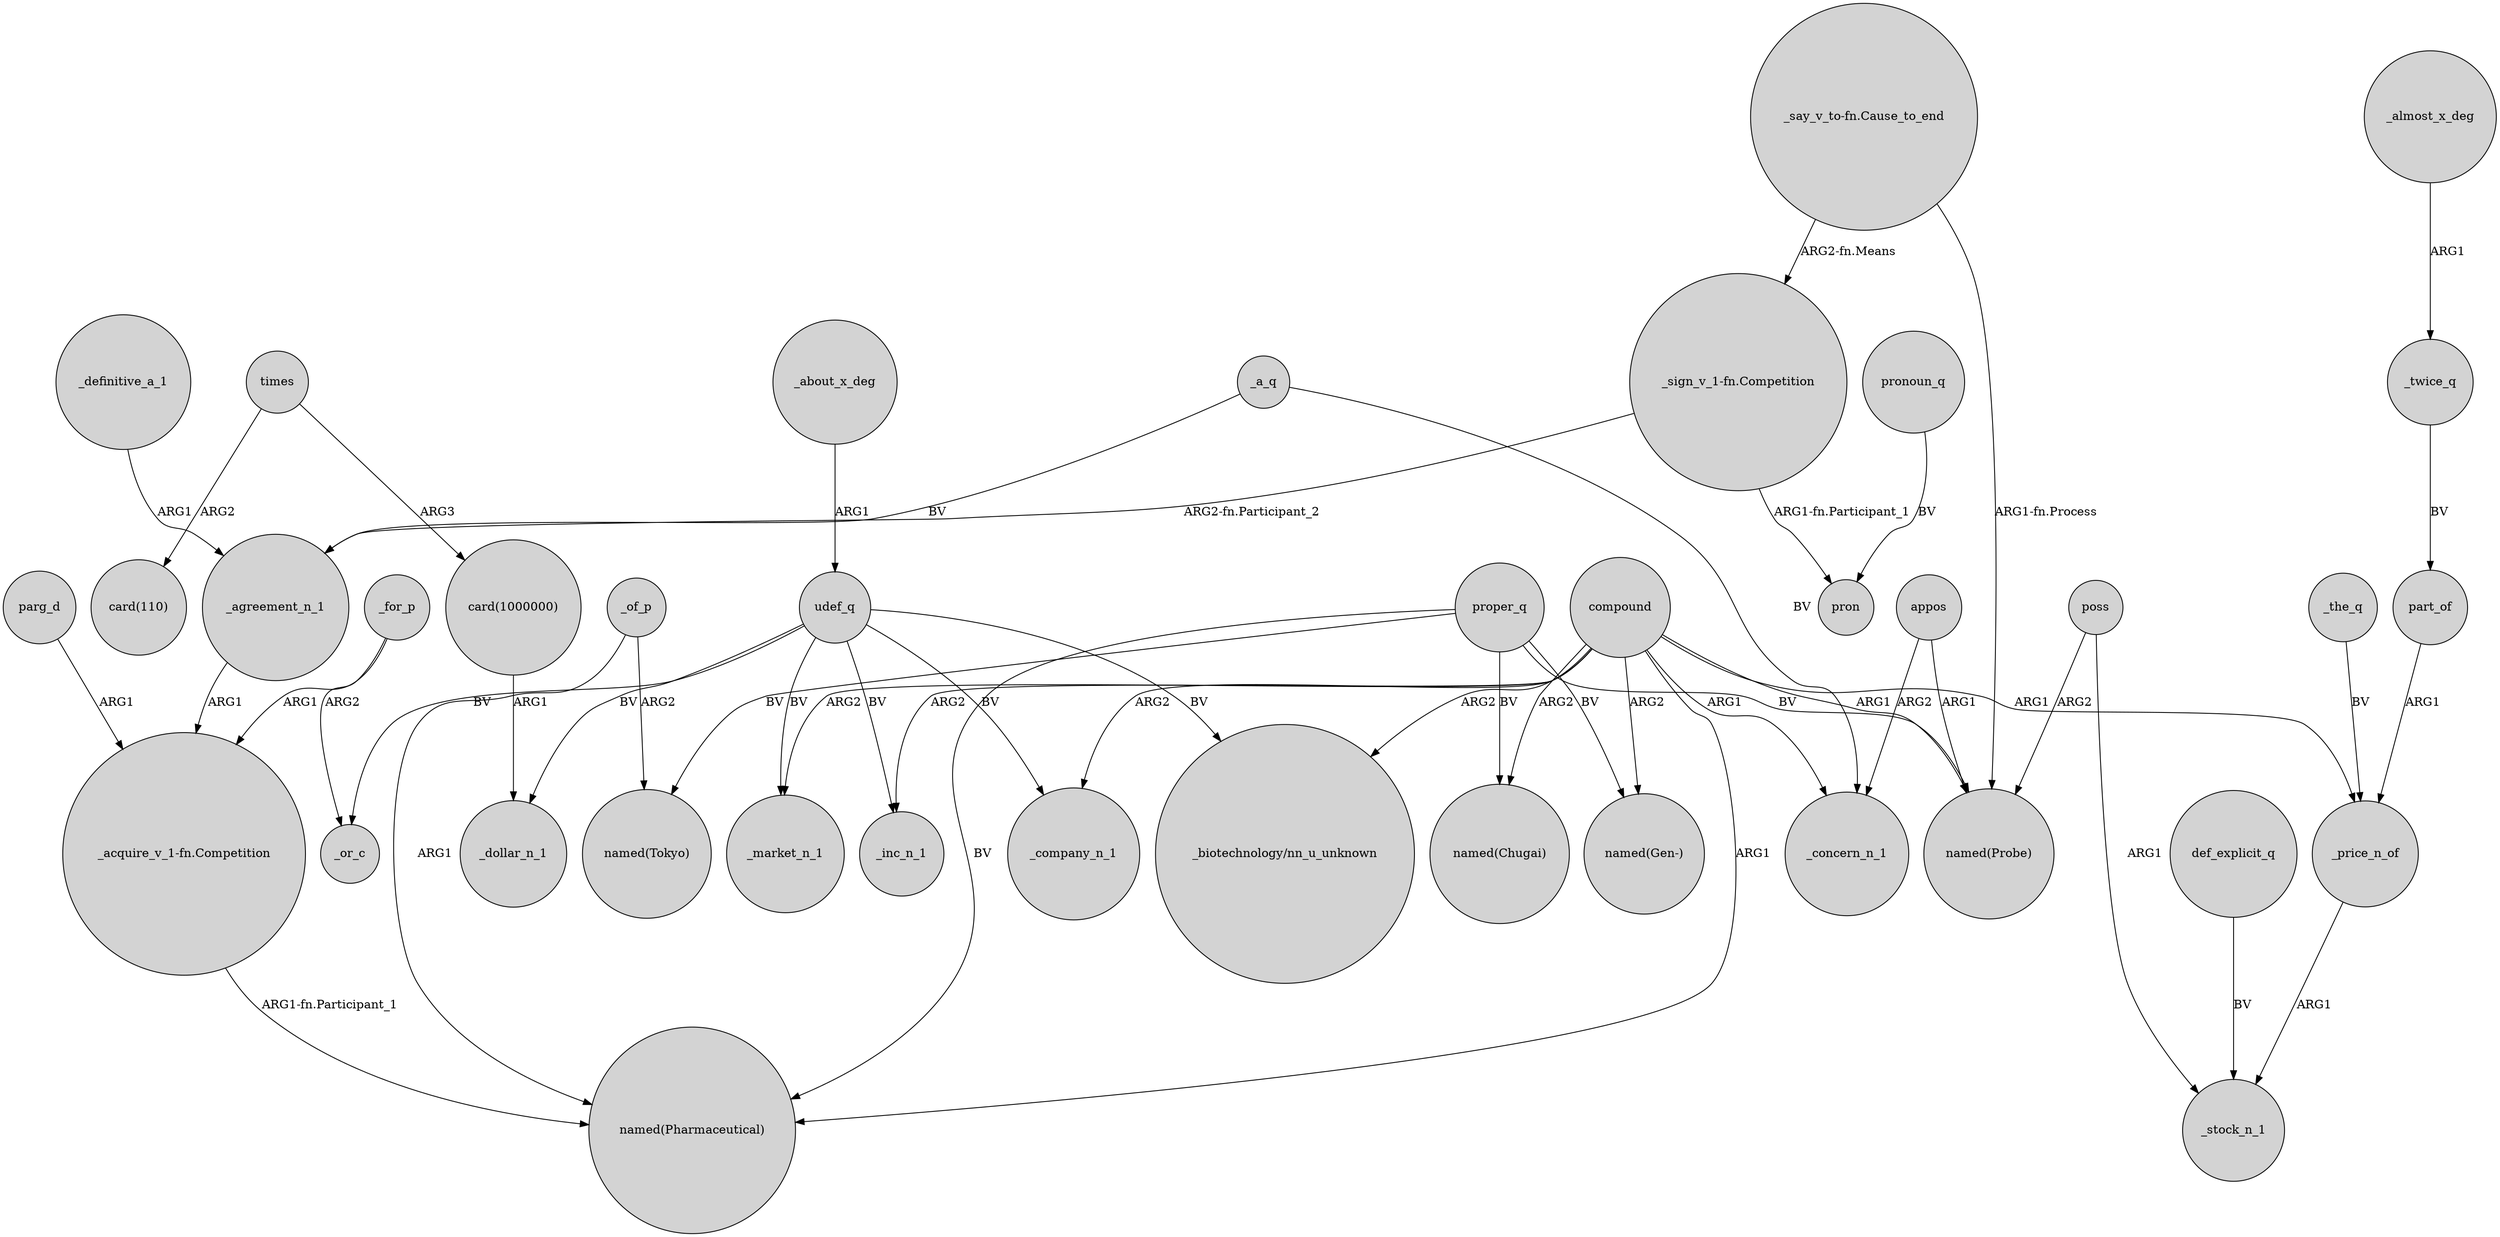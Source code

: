 digraph {
	node [shape=circle style=filled]
	udef_q -> _market_n_1 [label=BV]
	compound -> "named(Chugai)" [label=ARG2]
	compound -> "named(Pharmaceutical)" [label=ARG1]
	"_sign_v_1-fn.Competition" -> pron [label="ARG1-fn.Participant_1"]
	"_sign_v_1-fn.Competition" -> _agreement_n_1 [label="ARG2-fn.Participant_2"]
	_almost_x_deg -> _twice_q [label=ARG1]
	proper_q -> "named(Pharmaceutical)" [label=BV]
	compound -> _company_n_1 [label=ARG2]
	compound -> "_biotechnology/nn_u_unknown" [label=ARG2]
	compound -> _market_n_1 [label=ARG2]
	compound -> "named(Probe)" [label=ARG1]
	udef_q -> _company_n_1 [label=BV]
	"_say_v_to-fn.Cause_to_end" -> "_sign_v_1-fn.Competition" [label="ARG2-fn.Means"]
	_of_p -> "named(Tokyo)" [label=ARG2]
	times -> "card(1000000)" [label=ARG3]
	def_explicit_q -> _stock_n_1 [label=BV]
	appos -> _concern_n_1 [label=ARG2]
	_agreement_n_1 -> "_acquire_v_1-fn.Competition" [label=ARG1]
	poss -> "named(Probe)" [label=ARG2]
	_for_p -> "_acquire_v_1-fn.Competition" [label=ARG1]
	_definitive_a_1 -> _agreement_n_1 [label=ARG1]
	udef_q -> _or_c [label=BV]
	_about_x_deg -> udef_q [label=ARG1]
	pronoun_q -> pron [label=BV]
	compound -> "named(Gen-)" [label=ARG2]
	udef_q -> _inc_n_1 [label=BV]
	"_say_v_to-fn.Cause_to_end" -> "named(Probe)" [label="ARG1-fn.Process"]
	_of_p -> "named(Pharmaceutical)" [label=ARG1]
	proper_q -> "named(Probe)" [label=BV]
	compound -> _inc_n_1 [label=ARG2]
	udef_q -> "_biotechnology/nn_u_unknown" [label=BV]
	_a_q -> _concern_n_1 [label=BV]
	_for_p -> _or_c [label=ARG2]
	proper_q -> "named(Chugai)" [label=BV]
	_twice_q -> part_of [label=BV]
	poss -> _stock_n_1 [label=ARG1]
	_a_q -> _agreement_n_1 [label=BV]
	udef_q -> _dollar_n_1 [label=BV]
	compound -> _concern_n_1 [label=ARG1]
	"card(1000000)" -> _dollar_n_1 [label=ARG1]
	"_acquire_v_1-fn.Competition" -> "named(Pharmaceutical)" [label="ARG1-fn.Participant_1"]
	proper_q -> "named(Tokyo)" [label=BV]
	_price_n_of -> _stock_n_1 [label=ARG1]
	appos -> "named(Probe)" [label=ARG1]
	parg_d -> "_acquire_v_1-fn.Competition" [label=ARG1]
	part_of -> _price_n_of [label=ARG1]
	proper_q -> "named(Gen-)" [label=BV]
	_the_q -> _price_n_of [label=BV]
	times -> "card(110)" [label=ARG2]
	compound -> _price_n_of [label=ARG1]
}
